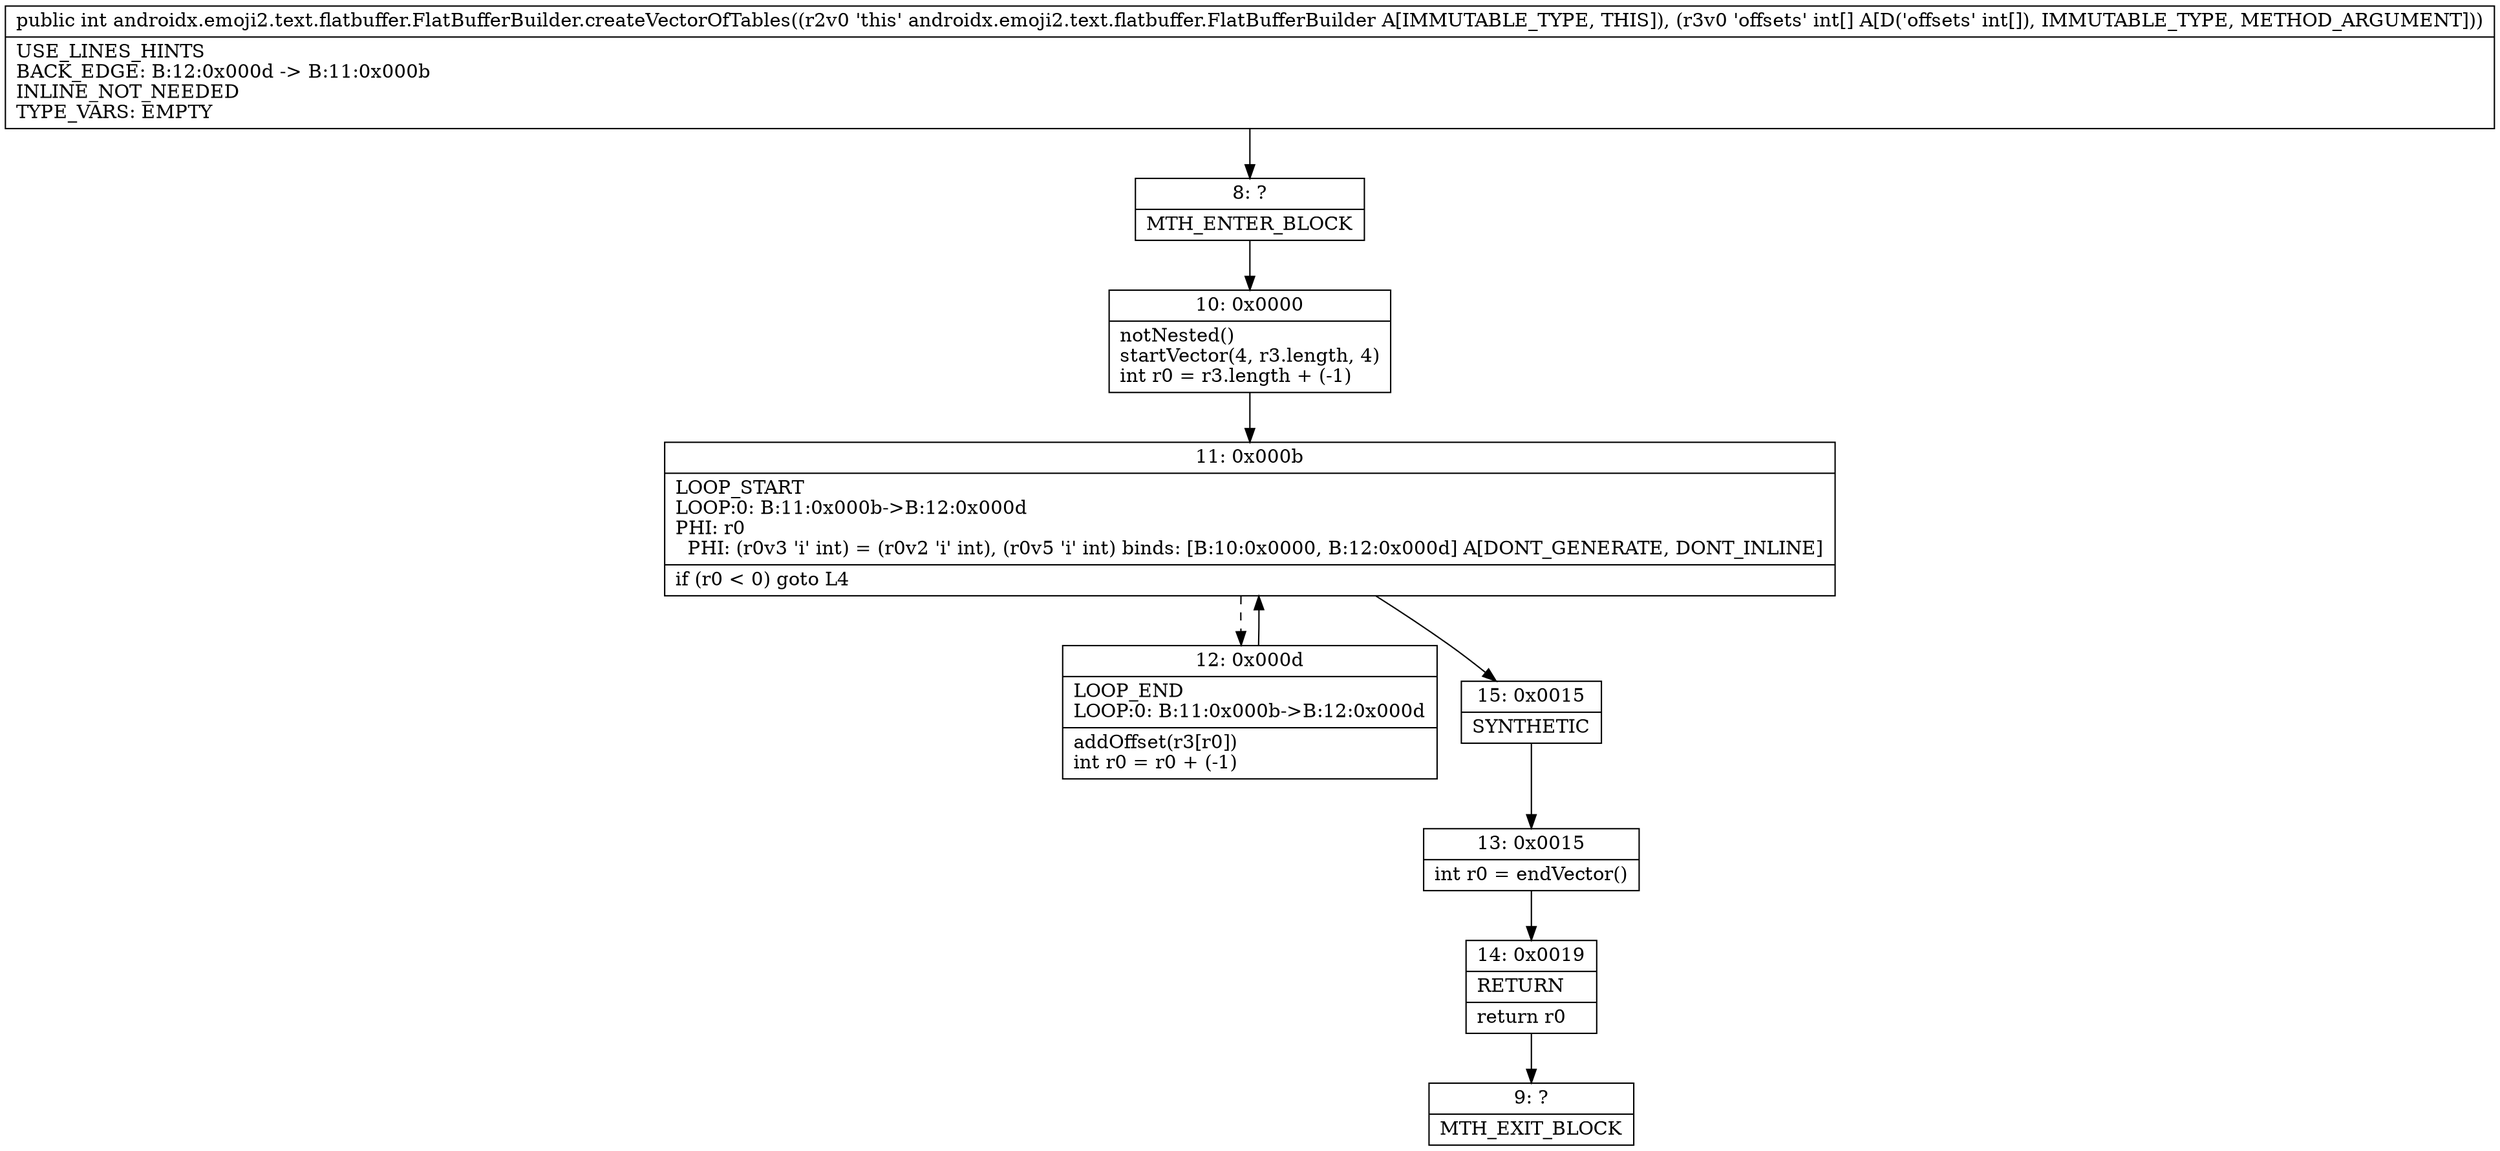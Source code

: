 digraph "CFG forandroidx.emoji2.text.flatbuffer.FlatBufferBuilder.createVectorOfTables([I)I" {
Node_8 [shape=record,label="{8\:\ ?|MTH_ENTER_BLOCK\l}"];
Node_10 [shape=record,label="{10\:\ 0x0000|notNested()\lstartVector(4, r3.length, 4)\lint r0 = r3.length + (\-1)\l}"];
Node_11 [shape=record,label="{11\:\ 0x000b|LOOP_START\lLOOP:0: B:11:0x000b\-\>B:12:0x000d\lPHI: r0 \l  PHI: (r0v3 'i' int) = (r0v2 'i' int), (r0v5 'i' int) binds: [B:10:0x0000, B:12:0x000d] A[DONT_GENERATE, DONT_INLINE]\l|if (r0 \< 0) goto L4\l}"];
Node_12 [shape=record,label="{12\:\ 0x000d|LOOP_END\lLOOP:0: B:11:0x000b\-\>B:12:0x000d\l|addOffset(r3[r0])\lint r0 = r0 + (\-1)\l}"];
Node_15 [shape=record,label="{15\:\ 0x0015|SYNTHETIC\l}"];
Node_13 [shape=record,label="{13\:\ 0x0015|int r0 = endVector()\l}"];
Node_14 [shape=record,label="{14\:\ 0x0019|RETURN\l|return r0\l}"];
Node_9 [shape=record,label="{9\:\ ?|MTH_EXIT_BLOCK\l}"];
MethodNode[shape=record,label="{public int androidx.emoji2.text.flatbuffer.FlatBufferBuilder.createVectorOfTables((r2v0 'this' androidx.emoji2.text.flatbuffer.FlatBufferBuilder A[IMMUTABLE_TYPE, THIS]), (r3v0 'offsets' int[] A[D('offsets' int[]), IMMUTABLE_TYPE, METHOD_ARGUMENT]))  | USE_LINES_HINTS\lBACK_EDGE: B:12:0x000d \-\> B:11:0x000b\lINLINE_NOT_NEEDED\lTYPE_VARS: EMPTY\l}"];
MethodNode -> Node_8;Node_8 -> Node_10;
Node_10 -> Node_11;
Node_11 -> Node_12[style=dashed];
Node_11 -> Node_15;
Node_12 -> Node_11;
Node_15 -> Node_13;
Node_13 -> Node_14;
Node_14 -> Node_9;
}

